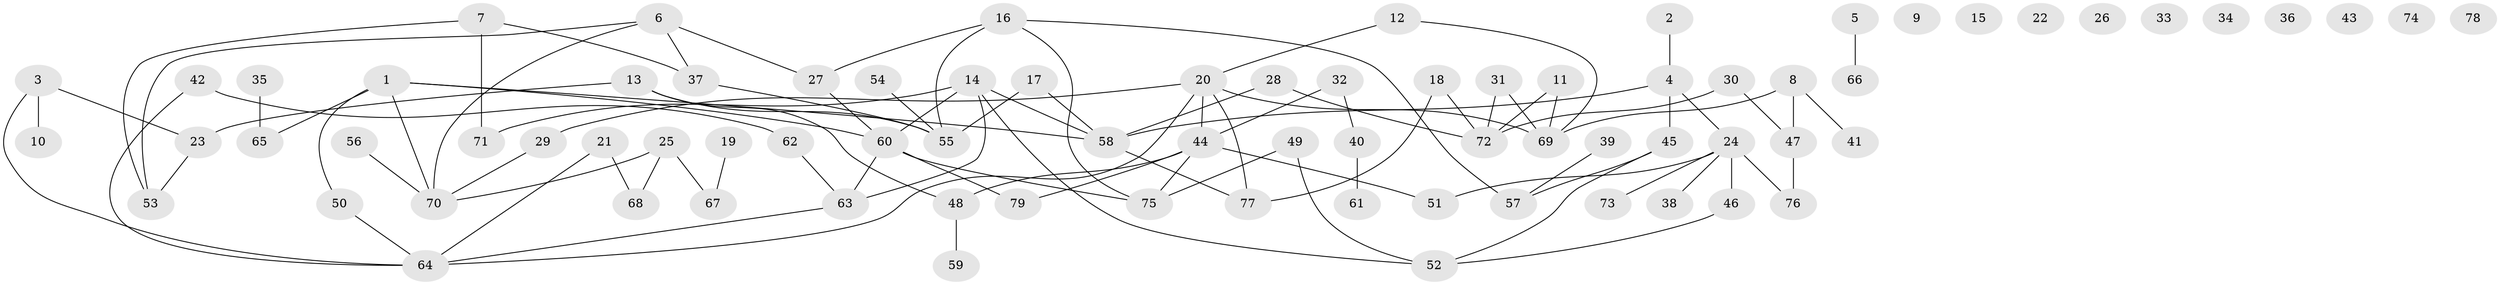 // Generated by graph-tools (version 1.1) at 2025/25/03/09/25 03:25:14]
// undirected, 79 vertices, 96 edges
graph export_dot {
graph [start="1"]
  node [color=gray90,style=filled];
  1;
  2;
  3;
  4;
  5;
  6;
  7;
  8;
  9;
  10;
  11;
  12;
  13;
  14;
  15;
  16;
  17;
  18;
  19;
  20;
  21;
  22;
  23;
  24;
  25;
  26;
  27;
  28;
  29;
  30;
  31;
  32;
  33;
  34;
  35;
  36;
  37;
  38;
  39;
  40;
  41;
  42;
  43;
  44;
  45;
  46;
  47;
  48;
  49;
  50;
  51;
  52;
  53;
  54;
  55;
  56;
  57;
  58;
  59;
  60;
  61;
  62;
  63;
  64;
  65;
  66;
  67;
  68;
  69;
  70;
  71;
  72;
  73;
  74;
  75;
  76;
  77;
  78;
  79;
  1 -- 50;
  1 -- 58;
  1 -- 60;
  1 -- 65;
  1 -- 70;
  2 -- 4;
  3 -- 10;
  3 -- 23;
  3 -- 64;
  4 -- 24;
  4 -- 45;
  4 -- 58;
  5 -- 66;
  6 -- 27;
  6 -- 37;
  6 -- 53;
  6 -- 70;
  7 -- 37;
  7 -- 53;
  7 -- 71;
  8 -- 41;
  8 -- 47;
  8 -- 69;
  11 -- 69;
  11 -- 72;
  12 -- 20;
  12 -- 69;
  13 -- 23;
  13 -- 48;
  13 -- 55;
  14 -- 52;
  14 -- 58;
  14 -- 60;
  14 -- 63;
  14 -- 71;
  16 -- 27;
  16 -- 55;
  16 -- 57;
  16 -- 75;
  17 -- 55;
  17 -- 58;
  18 -- 72;
  18 -- 77;
  19 -- 67;
  20 -- 29;
  20 -- 44;
  20 -- 64;
  20 -- 69;
  20 -- 77;
  21 -- 64;
  21 -- 68;
  23 -- 53;
  24 -- 38;
  24 -- 46;
  24 -- 51;
  24 -- 73;
  24 -- 76;
  25 -- 67;
  25 -- 68;
  25 -- 70;
  27 -- 60;
  28 -- 58;
  28 -- 72;
  29 -- 70;
  30 -- 47;
  30 -- 72;
  31 -- 69;
  31 -- 72;
  32 -- 40;
  32 -- 44;
  35 -- 65;
  37 -- 55;
  39 -- 57;
  40 -- 61;
  42 -- 62;
  42 -- 64;
  44 -- 48;
  44 -- 51;
  44 -- 75;
  44 -- 79;
  45 -- 52;
  45 -- 57;
  46 -- 52;
  47 -- 76;
  48 -- 59;
  49 -- 52;
  49 -- 75;
  50 -- 64;
  54 -- 55;
  56 -- 70;
  58 -- 77;
  60 -- 63;
  60 -- 75;
  60 -- 79;
  62 -- 63;
  63 -- 64;
}
